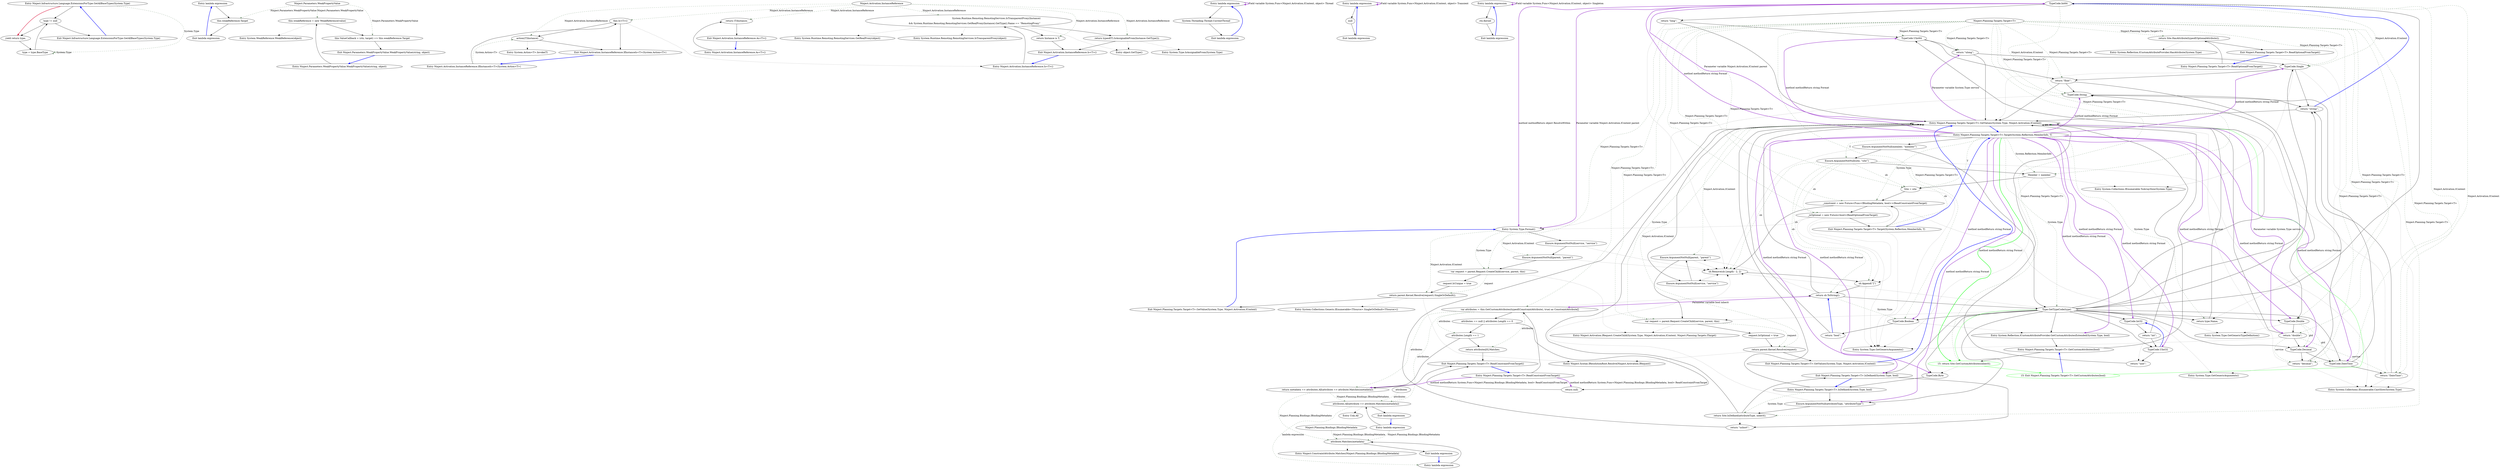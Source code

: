 digraph  {
m0_0 [cluster="Ninject.Infrastructure.Language.ExtensionsForType.GetAllBaseTypes(System.Type)", file="ExtensionsForType.cs", label="Entry Ninject.Infrastructure.Language.ExtensionsForType.GetAllBaseTypes(System.Type)", span="37-37"];
m0_1 [cluster="Ninject.Infrastructure.Language.ExtensionsForType.GetAllBaseTypes(System.Type)", file="ExtensionsForType.cs", label="type != null", span="39-39"];
m0_2 [cluster="Ninject.Infrastructure.Language.ExtensionsForType.GetAllBaseTypes(System.Type)", file="ExtensionsForType.cs", label="yield return type;", span="41-41"];
m0_3 [cluster="Ninject.Infrastructure.Language.ExtensionsForType.GetAllBaseTypes(System.Type)", file="ExtensionsForType.cs", label="type = type.BaseType", span="42-42"];
m0_4 [cluster="Ninject.Infrastructure.Language.ExtensionsForType.GetAllBaseTypes(System.Type)", file="ExtensionsForType.cs", label="Exit Ninject.Infrastructure.Language.ExtensionsForType.GetAllBaseTypes(System.Type)", span="37-37"];
m1_5 [cluster="lambda expression", file="FormatExtensions.cs", label="Entry lambda expression", span="42-42"];
m1_6 [cluster="lambda expression", file="FormatExtensions.cs", label="this.weakReference.Target", span="42-42"];
m1_7 [cluster="lambda expression", file="FormatExtensions.cs", label="Exit lambda expression", span="42-42"];
m1_4 [cluster="System.WeakReference.WeakReference(object)", file="FormatExtensions.cs", label="Entry System.WeakReference.WeakReference(object)", span="0-0"];
m1_0 [cluster="Ninject.Parameters.WeakPropertyValue.WeakPropertyValue(string, object)", file="FormatExtensions.cs", label="Entry Ninject.Parameters.WeakPropertyValue.WeakPropertyValue(string, object)", span="38-38"];
m1_1 [cluster="Ninject.Parameters.WeakPropertyValue.WeakPropertyValue(string, object)", file="FormatExtensions.cs", label="this.weakReference = new WeakReference(value)", span="41-41"];
m1_2 [cluster="Ninject.Parameters.WeakPropertyValue.WeakPropertyValue(string, object)", file="FormatExtensions.cs", label="this.ValueCallback = (ctx, target) => this.weakReference.Target", span="42-42"];
m1_3 [cluster="Ninject.Parameters.WeakPropertyValue.WeakPropertyValue(string, object)", file="FormatExtensions.cs", label="Exit Ninject.Parameters.WeakPropertyValue.WeakPropertyValue(string, object)", span="38-38"];
m1_8 [file="FormatExtensions.cs", label="Ninject.Parameters.WeakPropertyValue", span=""];
m2_6 [cluster="System.Runtime.Remoting.RemotingServices.GetRealProxy(object)", file="InstanceReference.cs", label="Entry System.Runtime.Remoting.RemotingServices.GetRealProxy(object)", span="0-0"];
m2_5 [cluster="System.Runtime.Remoting.RemotingServices.IsTransparentProxy(object)", file="InstanceReference.cs", label="Entry System.Runtime.Remoting.RemotingServices.IsTransparentProxy(object)", span="0-0"];
m2_12 [cluster="Ninject.Activation.InstanceReference.IfInstanceIs<T>(System.Action<T>)", file="InstanceReference.cs", label="Entry Ninject.Activation.InstanceReference.IfInstanceIs<T>(System.Action<T>)", span="69-69"];
m2_13 [cluster="Ninject.Activation.InstanceReference.IfInstanceIs<T>(System.Action<T>)", file="InstanceReference.cs", label="this.Is<T>()", span="71-71"];
m2_14 [cluster="Ninject.Activation.InstanceReference.IfInstanceIs<T>(System.Action<T>)", file="InstanceReference.cs", label="action((T)Instance)", span="72-72"];
m2_15 [cluster="Ninject.Activation.InstanceReference.IfInstanceIs<T>(System.Action<T>)", file="InstanceReference.cs", label="Exit Ninject.Activation.InstanceReference.IfInstanceIs<T>(System.Action<T>)", span="69-69"];
m2_9 [cluster="Ninject.Activation.InstanceReference.As<T>()", file="InstanceReference.cs", label="Entry Ninject.Activation.InstanceReference.As<T>()", span="59-59"];
m2_10 [cluster="Ninject.Activation.InstanceReference.As<T>()", file="InstanceReference.cs", label="return (T)Instance;", span="61-61"];
m2_11 [cluster="Ninject.Activation.InstanceReference.As<T>()", file="InstanceReference.cs", label="Exit Ninject.Activation.InstanceReference.As<T>()", span="59-59"];
m2_16 [cluster="System.Action<T>.Invoke(T)", file="InstanceReference.cs", label="Entry System.Action<T>.Invoke(T)", span="0-0"];
m2_8 [cluster="System.Type.IsAssignableFrom(System.Type)", file="InstanceReference.cs", label="Entry System.Type.IsAssignableFrom(System.Type)", span="0-0"];
m2_7 [cluster="object.GetType()", file="InstanceReference.cs", label="Entry object.GetType()", span="0-0"];
m2_0 [cluster="Ninject.Activation.InstanceReference.Is<T>()", file="InstanceReference.cs", label="Entry Ninject.Activation.InstanceReference.Is<T>()", span="34-34"];
m2_1 [cluster="Ninject.Activation.InstanceReference.Is<T>()", file="InstanceReference.cs", label="System.Runtime.Remoting.RemotingServices.IsTransparentProxy(Instance)\r\n                && System.Runtime.Remoting.RemotingServices.GetRealProxy(Instance).GetType().Name == ''RemotingProxy''", span="37-38"];
m2_2 [cluster="Ninject.Activation.InstanceReference.Is<T>()", file="InstanceReference.cs", label="return typeof(T).IsAssignableFrom(Instance.GetType());", span="44-44"];
m2_3 [cluster="Ninject.Activation.InstanceReference.Is<T>()", file="InstanceReference.cs", label="return Instance is T;", span="51-51"];
m2_4 [cluster="Ninject.Activation.InstanceReference.Is<T>()", file="InstanceReference.cs", label="Exit Ninject.Activation.InstanceReference.Is<T>()", span="34-34"];
m2_17 [file="InstanceReference.cs", label="Ninject.Activation.InstanceReference", span=""];
m3_6 [cluster="lambda expression", file="StandardScopeCallbacks.cs", label="Entry lambda expression", span="34-34"];
m3_0 [cluster="lambda expression", file="StandardScopeCallbacks.cs", label="Entry lambda expression", span="24-24"];
m3_1 [cluster="lambda expression", file="StandardScopeCallbacks.cs", label=null, span="24-24"];
m3_2 [cluster="lambda expression", file="StandardScopeCallbacks.cs", label="Exit lambda expression", span="24-24"];
m3_3 [cluster="lambda expression", file="StandardScopeCallbacks.cs", label="Entry lambda expression", span="29-29"];
m3_4 [cluster="lambda expression", file="StandardScopeCallbacks.cs", label="ctx.Kernel", span="29-29"];
m3_5 [cluster="lambda expression", file="StandardScopeCallbacks.cs", label="Exit lambda expression", span="29-29"];
m3_7 [cluster="lambda expression", file="StandardScopeCallbacks.cs", label="System.Threading.Thread.CurrentThread", span="34-34"];
m3_8 [cluster="lambda expression", file="StandardScopeCallbacks.cs", label="Exit lambda expression", span="34-34"];
m4_28 [cluster="Ninject.Infrastructure.FormatExtensions.Format(System.Type)", file="Target.cs", label="TypeCode.Int64", span="39-39"];
m4_29 [cluster="Ninject.Infrastructure.FormatExtensions.Format(System.Type)", file="Target.cs", label="return ''long'';", span="39-39"];
m4_32 [cluster="Ninject.Infrastructure.FormatExtensions.Format(System.Type)", file="Target.cs", label="TypeCode.Single", span="41-41"];
m4_37 [cluster="Ninject.Infrastructure.FormatExtensions.Format(System.Type)", file="Target.cs", label="return ''decimal'';", span="43-43"];
m4_39 [cluster="Ninject.Infrastructure.FormatExtensions.Format(System.Type)", file="Target.cs", label="return ''DateTime'';", span="44-44"];
m4_40 [cluster="Ninject.Infrastructure.FormatExtensions.Format(System.Type)", file="Target.cs", label="TypeCode.String", span="45-45"];
m4_30 [cluster="Ninject.Infrastructure.FormatExtensions.Format(System.Type)", file="Target.cs", label="TypeCode.UInt64", span="40-40"];
m4_31 [cluster="Ninject.Infrastructure.FormatExtensions.Format(System.Type)", file="Target.cs", label="return ''ulong'';", span="40-40"];
m4_33 [cluster="Ninject.Infrastructure.FormatExtensions.Format(System.Type)", file="Target.cs", label="return ''float'';", span="41-41"];
m4_34 [cluster="Ninject.Infrastructure.FormatExtensions.Format(System.Type)", file="Target.cs", label="TypeCode.Double", span="42-42"];
m4_35 [cluster="Ninject.Infrastructure.FormatExtensions.Format(System.Type)", file="Target.cs", label="return ''double'';", span="42-42"];
m4_36 [cluster="Ninject.Infrastructure.FormatExtensions.Format(System.Type)", file="Target.cs", label="TypeCode.Decimal", span="43-43"];
m4_38 [cluster="Ninject.Infrastructure.FormatExtensions.Format(System.Type)", file="Target.cs", label="TypeCode.DateTime", span="44-44"];
m4_41 [cluster="Ninject.Infrastructure.FormatExtensions.Format(System.Type)", file="Target.cs", label="return ''string'';", span="45-45"];
m4_42 [cluster="Ninject.Infrastructure.FormatExtensions.Format(System.Type)", file="Target.cs", label="return type.Name;", span="46-46"];
m4_69 [cluster="Ninject.Planning.Targets.Target<T>.ReadConstraintFromTarget()", file="Target.cs", label="Entry Ninject.Planning.Targets.Target<T>.ReadConstraintFromTarget()", span="316-316"];
m4_70 [cluster="Ninject.Planning.Targets.Target<T>.ReadConstraintFromTarget()", file="Target.cs", label="var attributes = this.GetCustomAttributes(typeof(ConstraintAttribute), true) as ConstraintAttribute[]", span="318-318"];
m4_71 [cluster="Ninject.Planning.Targets.Target<T>.ReadConstraintFromTarget()", file="Target.cs", label="attributes == null || attributes.Length == 0", span="320-320"];
m4_73 [cluster="Ninject.Planning.Targets.Target<T>.ReadConstraintFromTarget()", file="Target.cs", label="attributes.Length == 1", span="323-323"];
m4_74 [cluster="Ninject.Planning.Targets.Target<T>.ReadConstraintFromTarget()", file="Target.cs", label="return attributes[0].Matches;", span="324-324"];
m4_75 [cluster="Ninject.Planning.Targets.Target<T>.ReadConstraintFromTarget()", file="Target.cs", label="return metadata => attributes.All(attribute => attribute.Matches(metadata));", span="326-326"];
m4_72 [cluster="Ninject.Planning.Targets.Target<T>.ReadConstraintFromTarget()", file="Target.cs", label="return null;", span="321-321"];
m4_76 [cluster="Ninject.Planning.Targets.Target<T>.ReadConstraintFromTarget()", file="Target.cs", label="Exit Ninject.Planning.Targets.Target<T>.ReadConstraintFromTarget()", span="316-316"];
m4_47 [cluster="System.Type.GetGenericArguments()", file="Target.cs", label="Entry System.Type.GetGenericArguments()", span="0-0"];
m4_49 [cluster="System.Type.Format()", file="Target.cs", label="Entry System.Type.Format()", span="7-7"];
m4_58 [cluster="Ninject.Planning.Targets.Target<T>.GetValue(System.Type, Ninject.Activation.IContext)", file="Target.cs", label="Ensure.ArgumentNotNull(service, ''service'')", span="281-281"];
m4_59 [cluster="Ninject.Planning.Targets.Target<T>.GetValue(System.Type, Ninject.Activation.IContext)", file="Target.cs", label="Ensure.ArgumentNotNull(parent, ''parent'')", span="282-282"];
m4_60 [cluster="Ninject.Planning.Targets.Target<T>.GetValue(System.Type, Ninject.Activation.IContext)", file="Target.cs", label="var request = parent.Request.CreateChild(service, parent, this)", span="284-284"];
m4_62 [cluster="Ninject.Planning.Targets.Target<T>.GetValue(System.Type, Ninject.Activation.IContext)", file="Target.cs", label="return parent.Kernel.Resolve(request).SingleOrDefault();", span="286-286"];
m4_61 [cluster="Ninject.Planning.Targets.Target<T>.GetValue(System.Type, Ninject.Activation.IContext)", file="Target.cs", label="request.IsUnique = true", span="285-285"];
m4_63 [cluster="Ninject.Planning.Targets.Target<T>.GetValue(System.Type, Ninject.Activation.IContext)", file="Target.cs", label="Exit Ninject.Planning.Targets.Target<T>.GetValue(System.Type, Ninject.Activation.IContext)", span="279-279"];
m4_10 [cluster="Ninject.Infrastructure.FormatExtensions.Format(System.Type)", file="Target.cs", label="return sb.ToString();", span="25-25"];
m4_11 [cluster="Ninject.Infrastructure.FormatExtensions.Format(System.Type)", file="Target.cs", label="Type.GetTypeCode(type)", span="29-29"];
m4_12 [cluster="Ninject.Infrastructure.FormatExtensions.Format(System.Type)", file="Target.cs", label="TypeCode.Boolean", span="31-31"];
m4_13 [cluster="Ninject.Infrastructure.FormatExtensions.Format(System.Type)", file="Target.cs", label="return ''bool'';", span="31-31"];
m4_9 [cluster="Ninject.Infrastructure.FormatExtensions.Format(System.Type)", file="Target.cs", label="sb.Append('']'')", span="23-23"];
m4_80 [cluster="Unk.All", file="Target.cs", label="Entry Unk.All", span=""];
m4_18 [cluster="Ninject.Infrastructure.FormatExtensions.Format(System.Type)", file="Target.cs", label="TypeCode.Byte", span="34-34"];
m4_44 [cluster="System.Collections.IEnumerable.CastSlow(System.Type)", file="Target.cs", label="Entry System.Collections.IEnumerable.CastSlow(System.Type)", span="23-23"];
m4_24 [cluster="Ninject.Infrastructure.FormatExtensions.Format(System.Type)", file="Target.cs", label="TypeCode.Int32", span="37-37"];
m4_25 [cluster="Ninject.Infrastructure.FormatExtensions.Format(System.Type)", file="Target.cs", label="return ''int'';", span="37-37"];
m4_26 [cluster="Ninject.Infrastructure.FormatExtensions.Format(System.Type)", file="Target.cs", label="TypeCode.UInt32", span="38-38"];
m4_51 [cluster="Ninject.Planning.Targets.Target<T>.GetValues(System.Type, Ninject.Activation.IContext)", file="Target.cs", label="Ensure.ArgumentNotNull(parent, ''parent'')", span="266-266"];
m4_56 [cluster="Ninject.Activation.IRequest.CreateChild(System.Type, Ninject.Activation.IContext, Ninject.Planning.Targets.ITarget)", file="Target.cs", label="Entry Ninject.Activation.IRequest.CreateChild(System.Type, Ninject.Activation.IContext, Ninject.Planning.Targets.ITarget)", span="106-106"];
m4_23 [cluster="Ninject.Infrastructure.FormatExtensions.Format(System.Type)", file="Target.cs", label="return ''ushort'';", span="36-36"];
m4_48 [cluster="System.Type.GetGenericArguments()", file="Target.cs", label="Entry System.Type.GetGenericArguments()", span="0-0"];
m4_27 [cluster="Ninject.Infrastructure.FormatExtensions.Format(System.Type)", file="Target.cs", label="return ''uint'';", span="38-38"];
m4_46 [cluster="System.Type.GetGenericTypeDefinition()", file="Target.cs", label="Entry System.Type.GetGenericTypeDefinition()", span="0-0"];
m4_8 [cluster="Ninject.Infrastructure.FormatExtensions.Format(System.Type)", file="Target.cs", label="sb.Remove(sb.Length - 2, 2)", span="22-22"];
m4_0 [cluster="Ninject.Planning.Targets.Target<T>.Target(System.Reflection.MemberInfo, T)", file="Target.cs", label="Entry Ninject.Planning.Targets.Target<T>.Target(System.Reflection.MemberInfo, T)", span="99-99"];
m4_16 [cluster="Ninject.Planning.Targets.Target<T>.GetCustomAttributes(bool)", color=green, community=0, file="Target.cs", label="15: return Site.GetCustomAttributes(inherit);", span="173-173"];
m4_17 [cluster="Ninject.Planning.Targets.Target<T>.GetCustomAttributes(bool)", color=green, community=0, file="Target.cs", label="15: Exit Ninject.Planning.Targets.Target<T>.GetCustomAttributes(bool)", span="165-165"];
m4_1 [cluster="Ninject.Planning.Targets.Target<T>.Target(System.Reflection.MemberInfo, T)", file="Target.cs", label="Ensure.ArgumentNotNull(member, ''member'')", span="101-101"];
m4_3 [cluster="Ninject.Planning.Targets.Target<T>.Target(System.Reflection.MemberInfo, T)", file="Target.cs", label="Member = member", span="104-104"];
m4_5 [cluster="Ninject.Planning.Targets.Target<T>.Target(System.Reflection.MemberInfo, T)", file="Target.cs", label="_constraint = new Future<Func<IBindingMetadata, bool>>(ReadConstraintFromTarget)", span="107-107"];
m4_14 [cluster="System.Reflection.ICustomAttributeProvider.GetCustomAttributesExtended(System.Type, bool)", file="Target.cs", label="Entry System.Reflection.ICustomAttributeProvider.GetCustomAttributesExtended(System.Type, bool)", span="35-35"];
m4_20 [cluster="Ninject.Planning.Targets.Target<T>.IsDefined(System.Type, bool)", file="Target.cs", label="Ensure.ArgumentNotNull(attributeType, ''attributeType'')", span="196-196"];
m4_22 [cluster="Ninject.Planning.Targets.Target<T>.IsDefined(System.Type, bool)", file="Target.cs", label="Exit Ninject.Planning.Targets.Target<T>.IsDefined(System.Type, bool)", span="188-188"];
m4_15 [cluster="Ninject.Planning.Targets.Target<T>.GetCustomAttributes(bool)", file="Target.cs", label="Entry Ninject.Planning.Targets.Target<T>.GetCustomAttributes(bool)", span="165-165"];
m4_19 [cluster="Ninject.Planning.Targets.Target<T>.IsDefined(System.Type, bool)", file="Target.cs", label="Entry Ninject.Planning.Targets.Target<T>.IsDefined(System.Type, bool)", span="188-188"];
m4_21 [cluster="Ninject.Planning.Targets.Target<T>.IsDefined(System.Type, bool)", file="Target.cs", label="return Site.IsDefined(attributeType, inherit);", span="197-197"];
m4_2 [cluster="Ninject.Planning.Targets.Target<T>.Target(System.Reflection.MemberInfo, T)", file="Target.cs", label="Ensure.ArgumentNotNull(site, ''site'')", span="102-102"];
m4_4 [cluster="Ninject.Planning.Targets.Target<T>.Target(System.Reflection.MemberInfo, T)", file="Target.cs", label="Site = site", span="105-105"];
m4_7 [cluster="Ninject.Planning.Targets.Target<T>.Target(System.Reflection.MemberInfo, T)", file="Target.cs", label="Exit Ninject.Planning.Targets.Target<T>.Target(System.Reflection.MemberInfo, T)", span="99-99"];
m4_6 [cluster="Ninject.Planning.Targets.Target<T>.Target(System.Reflection.MemberInfo, T)", file="Target.cs", label="_isOptional = new Future<bool>(ReadOptionalFromTarget)", span="108-108"];
m4_43 [cluster="Ninject.Planning.Targets.Target<T>.GetValues(System.Type, Ninject.Activation.IContext)", file="Target.cs", label="Entry Ninject.Planning.Targets.Target<T>.GetValues(System.Type, Ninject.Activation.IContext)", span="263-263"];
m4_57 [cluster="Ninject.Syntax.IResolutionRoot.Resolve(Ninject.Activation.IRequest)", file="Target.cs", label="Entry Ninject.Syntax.IResolutionRoot.Resolve(Ninject.Activation.IRequest)", span="47-47"];
m4_84 [cluster="Ninject.ConstraintAttribute.Matches(Ninject.Planning.Bindings.IBindingMetadata)", file="Target.cs", label="Entry Ninject.ConstraintAttribute.Matches(Ninject.Planning.Bindings.IBindingMetadata)", span="27-27"];
m4_64 [cluster="System.Collections.Generic.IEnumerable<TSource>.SingleOrDefault<TSource>()", file="Target.cs", label="Entry System.Collections.Generic.IEnumerable<TSource>.SingleOrDefault<TSource>()", span="0-0"];
m4_65 [cluster="Ninject.Planning.Targets.Target<T>.ReadOptionalFromTarget()", file="Target.cs", label="Entry Ninject.Planning.Targets.Target<T>.ReadOptionalFromTarget()", span="299-299"];
m4_66 [cluster="Ninject.Planning.Targets.Target<T>.ReadOptionalFromTarget()", file="Target.cs", label="return Site.HasAttribute(typeof(OptionalAttribute));", span="307-307"];
m4_67 [cluster="Ninject.Planning.Targets.Target<T>.ReadOptionalFromTarget()", file="Target.cs", label="Exit Ninject.Planning.Targets.Target<T>.ReadOptionalFromTarget()", span="299-299"];
m4_81 [cluster="lambda expression", file="Target.cs", label="Entry lambda expression", span="326-326"];
m4_78 [cluster="lambda expression", file="Target.cs", label="attributes.All(attribute => attribute.Matches(metadata))", span="326-326"];
m4_82 [cluster="lambda expression", file="Target.cs", label="attribute.Matches(metadata)", span="326-326"];
m4_77 [cluster="lambda expression", file="Target.cs", label="Entry lambda expression", span="326-326"];
m4_79 [cluster="lambda expression", file="Target.cs", label="Exit lambda expression", span="326-326"];
m4_83 [cluster="lambda expression", file="Target.cs", label="Exit lambda expression", span="326-326"];
m4_68 [cluster="System.Reflection.ICustomAttributeProvider.HasAttribute(System.Type)", file="Target.cs", label="Entry System.Reflection.ICustomAttributeProvider.HasAttribute(System.Type)", span="24-24"];
m4_45 [cluster="System.Collections.IEnumerable.ToArraySlow(System.Type)", file="Target.cs", label="Entry System.Collections.IEnumerable.ToArraySlow(System.Type)", span="33-33"];
m4_50 [cluster="Ninject.Planning.Targets.Target<T>.GetValues(System.Type, Ninject.Activation.IContext)", file="Target.cs", label="Ensure.ArgumentNotNull(service, ''service'')", span="265-265"];
m4_52 [cluster="Ninject.Planning.Targets.Target<T>.GetValues(System.Type, Ninject.Activation.IContext)", file="Target.cs", label="var request = parent.Request.CreateChild(service, parent, this)", span="268-268"];
m4_54 [cluster="Ninject.Planning.Targets.Target<T>.GetValues(System.Type, Ninject.Activation.IContext)", file="Target.cs", label="return parent.Kernel.Resolve(request);", span="270-270"];
m4_53 [cluster="Ninject.Planning.Targets.Target<T>.GetValues(System.Type, Ninject.Activation.IContext)", file="Target.cs", label="request.IsOptional = true", span="269-269"];
m4_55 [cluster="Ninject.Planning.Targets.Target<T>.GetValues(System.Type, Ninject.Activation.IContext)", file="Target.cs", label="Exit Ninject.Planning.Targets.Target<T>.GetValues(System.Type, Ninject.Activation.IContext)", span="263-263"];
m4_85 [file="Target.cs", label="Ninject.Planning.Targets.Target<T>", span=""];
m4_86 [file="Target.cs", label=attributes, span=""];
m4_87 [file="Target.cs", label="Ninject.Planning.Bindings.IBindingMetadata", span=""];
m0_0 -> m0_1  [key=0, style=solid];
m0_0 -> m0_2  [color=crimson, key=0, style=bold];
m0_0 -> m0_3  [color=darkseagreen4, key=1, label="System.Type", style=dashed];
m0_1 -> m0_2  [key=0, style=solid];
m0_1 -> m0_4  [key=0, style=solid];
m0_2 -> m0_3  [key=0, style=solid];
m0_3 -> m0_1  [key=0, style=solid];
m0_3 -> m0_3  [color=darkseagreen4, key=1, label="System.Type", style=dashed];
m0_4 -> m0_0  [color=blue, key=0, style=bold];
m1_5 -> m1_6  [key=0, style=solid];
m1_6 -> m1_7  [key=0, style=solid];
m1_7 -> m1_5  [color=blue, key=0, style=bold];
m1_0 -> m1_1  [key=0, style=solid];
m1_1 -> m1_2  [key=0, style=solid];
m1_1 -> m1_4  [key=2, style=dotted];
m1_2 -> m1_3  [key=0, style=solid];
m1_3 -> m1_0  [color=blue, key=0, style=bold];
m1_8 -> m1_1  [color=darkseagreen4, key=1, label="Ninject.Parameters.WeakPropertyValue", style=dashed];
m1_8 -> m1_2  [color=darkseagreen4, key=1, label="Ninject.Parameters.WeakPropertyValue", style=dashed];
m1_8 -> m1_6  [color=darkseagreen4, key=1, label="Ninject.Parameters.WeakPropertyValue", style=dashed];
m2_12 -> m2_13  [key=0, style=solid];
m2_12 -> m2_14  [color=darkseagreen4, key=1, label="System.Action<T>", style=dashed];
m2_13 -> m2_14  [key=0, style=solid];
m2_13 -> m2_15  [key=0, style=solid];
m2_13 -> m2_0  [key=2, style=dotted];
m2_14 -> m2_15  [key=0, style=solid];
m2_14 -> m2_16  [key=2, style=dotted];
m2_15 -> m2_12  [color=blue, key=0, style=bold];
m2_9 -> m2_10  [key=0, style=solid];
m2_10 -> m2_11  [key=0, style=solid];
m2_11 -> m2_9  [color=blue, key=0, style=bold];
m2_0 -> m2_1  [key=0, style=solid];
m2_1 -> m2_2  [key=0, style=solid];
m2_1 -> m2_3  [key=0, style=solid];
m2_1 -> m2_5  [key=2, style=dotted];
m2_1 -> m2_6  [key=2, style=dotted];
m2_1 -> m2_7  [key=2, style=dotted];
m2_2 -> m2_4  [key=0, style=solid];
m2_2 -> m2_7  [key=2, style=dotted];
m2_2 -> m2_8  [key=2, style=dotted];
m2_3 -> m2_4  [key=0, style=solid];
m2_4 -> m2_0  [color=blue, key=0, style=bold];
m2_17 -> m2_1  [color=darkseagreen4, key=1, label="Ninject.Activation.InstanceReference", style=dashed];
m2_17 -> m2_2  [color=darkseagreen4, key=1, label="Ninject.Activation.InstanceReference", style=dashed];
m2_17 -> m2_3  [color=darkseagreen4, key=1, label="Ninject.Activation.InstanceReference", style=dashed];
m2_17 -> m2_10  [color=darkseagreen4, key=1, label="Ninject.Activation.InstanceReference", style=dashed];
m2_17 -> m2_13  [color=darkseagreen4, key=1, label="Ninject.Activation.InstanceReference", style=dashed];
m2_17 -> m2_14  [color=darkseagreen4, key=1, label="Ninject.Activation.InstanceReference", style=dashed];
m3_6 -> m3_7  [key=0, style=solid];
m3_6 -> m3_6  [color=darkorchid, key=3, label="Field variable System.Func<Ninject.Activation.IContext, object> Thread", style=bold];
m3_0 -> m3_1  [key=0, style=solid];
m3_0 -> m3_0  [color=darkorchid, key=3, label="Field variable System.Func<Ninject.Activation.IContext, object> Transient", style=bold];
m3_1 -> m3_2  [key=0, style=solid];
m3_2 -> m3_0  [color=blue, key=0, style=bold];
m3_3 -> m3_4  [key=0, style=solid];
m3_3 -> m3_3  [color=darkorchid, key=3, label="Field variable System.Func<Ninject.Activation.IContext, object> Singleton", style=bold];
m3_4 -> m3_5  [key=0, style=solid];
m3_5 -> m3_3  [color=blue, key=0, style=bold];
m3_7 -> m3_8  [key=0, style=solid];
m3_8 -> m3_6  [color=blue, key=0, style=bold];
m4_28 -> m4_29  [key=0, style=solid];
m4_28 -> m4_32  [color=darkseagreen4, key=1, label="Ninject.Activation.IContext", style=dashed];
m4_28 -> m4_37  [color=darkseagreen4, key=1, label="Ninject.Activation.IContext", style=dashed];
m4_28 -> m4_39  [color=darkseagreen4, key=1, label="Ninject.Activation.IContext", style=dashed];
m4_28 -> m4_40  [color=darkseagreen4, key=1, label="Ninject.Activation.IContext", style=dashed];
m4_28 -> m4_49  [color=darkorchid, key=3, label="method methodReturn object ResolveWithin", style=bold];
m4_29 -> m4_30  [key=0, style=solid];
m4_29 -> m4_8  [key=2, style=dotted];
m4_29 -> m4_43  [key=0, style=solid];
m4_32 -> m4_41  [key=0, style=solid];
m4_32 -> m4_43  [key=2, style=dotted];
m4_32 -> m4_44  [key=2, style=dotted];
m4_32 -> m4_45  [key=2, style=dotted];
m4_32 -> m4_33  [key=0, style=solid];
m4_37 -> m4_41  [key=0, style=solid];
m4_37 -> m4_43  [key=2, style=dotted];
m4_37 -> m4_44  [key=2, style=dotted];
m4_37 -> m4_48  [key=2, style=dotted];
m4_39 -> m4_41  [key=0, style=solid];
m4_39 -> m4_43  [key=2, style=dotted];
m4_39 -> m4_44  [key=2, style=dotted];
m4_40 -> m4_41  [key=0, style=solid];
m4_40 -> m4_49  [key=2, style=dotted];
m4_30 -> m4_31  [key=0, style=solid];
m4_30 -> m4_33  [key=0, style=solid];
m4_31 -> m4_32  [key=0, style=solid];
m4_31 -> m4_42  [key=2, style=dotted];
m4_31 -> m4_43  [key=0, style=solid];
m4_33 -> m4_34  [key=0, style=solid];
m4_33 -> m4_40  [key=0, style=solid];
m4_33 -> m4_43  [key=0, style=solid];
m4_34 -> m4_35  [key=0, style=solid];
m4_34 -> m4_46  [key=2, style=dotted];
m4_34 -> m4_36  [color=darkseagreen4, key=1, label=gtd, style=dashed];
m4_34 -> m4_38  [color=darkseagreen4, key=1, label=gtd, style=dashed];
m4_35 -> m4_36  [key=0, style=solid];
m4_35 -> m4_47  [key=2, style=dotted];
m4_35 -> m4_37  [color=darkseagreen4, key=1, label=service, style=dashed];
m4_35 -> m4_39  [color=darkseagreen4, key=1, label=service, style=dashed];
m4_35 -> m4_43  [key=0, style=solid];
m4_36 -> m4_37  [key=0, style=solid];
m4_36 -> m4_38  [key=0, style=solid];
m4_38 -> m4_39  [key=0, style=solid];
m4_38 -> m4_40  [key=0, style=solid];
m4_41 -> m4_28  [color=blue, key=0, style=bold];
m4_41 -> m4_43  [key=0, style=solid];
m4_42 -> m4_43  [key=0, style=solid];
m4_69 -> m4_70  [key=0, style=solid];
m4_69 -> m4_72  [color=darkorchid, key=3, label="method methodReturn System.Func<Ninject.Planning.Bindings.IBindingMetadata, bool> ReadConstraintFromTarget", style=bold];
m4_69 -> m4_75  [color=darkorchid, key=3, label="method methodReturn System.Func<Ninject.Planning.Bindings.IBindingMetadata, bool> ReadConstraintFromTarget", style=bold];
m4_70 -> m4_71  [key=0, style=solid];
m4_70 -> m4_10  [key=2, style=dotted];
m4_70 -> m4_73  [color=darkseagreen4, key=1, label=attributes, style=dashed];
m4_70 -> m4_74  [color=darkseagreen4, key=1, label=attributes, style=dashed];
m4_70 -> m4_75  [color=darkseagreen4, key=1, label=attributes, style=dashed];
m4_70 -> m4_78  [color=darkseagreen4, key=1, label=attributes, style=dashed];
m4_71 -> m4_72  [key=0, style=solid];
m4_71 -> m4_73  [key=0, style=solid];
m4_73 -> m4_74  [key=0, style=solid];
m4_73 -> m4_75  [key=0, style=solid];
m4_74 -> m4_76  [key=0, style=solid];
m4_75 -> m4_76  [key=0, style=solid];
m4_75 -> m4_78  [color=darkseagreen4, key=1, label="Ninject.Planning.Bindings.IBindingMetadata", style=dashed];
m4_75 -> m4_82  [color=darkseagreen4, key=1, label="Ninject.Planning.Bindings.IBindingMetadata", style=dashed];
m4_72 -> m4_76  [key=0, style=solid];
m4_76 -> m4_69  [color=blue, key=0, style=bold];
m4_49 -> m4_58  [key=0, style=solid];
m4_49 -> m4_59  [color=darkseagreen4, key=1, label="Ninject.Activation.IContext", style=dashed];
m4_49 -> m4_60  [color=darkseagreen4, key=1, label="System.Type", style=dashed];
m4_49 -> m4_62  [color=darkseagreen4, key=1, label="Ninject.Activation.IContext", style=dashed];
m4_49 -> m4_28  [color=darkorchid, key=3, label="Parameter variable Ninject.Activation.IContext parent", style=bold];
m4_58 -> m4_59  [key=0, style=solid];
m4_58 -> m4_8  [key=2, style=dotted];
m4_59 -> m4_60  [key=0, style=solid];
m4_59 -> m4_8  [key=2, style=dotted];
m4_60 -> m4_61  [key=0, style=solid];
m4_60 -> m4_56  [key=2, style=dotted];
m4_60 -> m4_62  [color=darkseagreen4, key=1, label=request, style=dashed];
m4_62 -> m4_63  [key=0, style=solid];
m4_62 -> m4_57  [key=2, style=dotted];
m4_62 -> m4_64  [key=2, style=dotted];
m4_61 -> m4_62  [key=0, style=solid];
m4_63 -> m4_49  [color=blue, key=0, style=bold];
m4_10 -> m4_11  [key=0, style=solid];
m4_10 -> m4_12  [color=darkseagreen4, key=1, label="System.Type", style=dashed];
m4_10 -> m4_70  [color=darkorchid, key=3, label="Parameter variable bool inherit", style=bold];
m4_10 -> m4_43  [key=0, style=solid];
m4_10 -> m4_51  [key=2, style=dotted];
m4_11 -> m4_12  [key=0, style=solid];
m4_11 -> m4_8  [key=2, style=dotted];
m4_11 -> m4_16  [color=green, key=0, style=solid];
m4_11 -> m4_14  [key=0, style=solid];
m4_11 -> m4_18  [key=0, style=solid];
m4_11 -> m4_20  [key=0, style=solid];
m4_11 -> m4_22  [key=0, style=solid];
m4_11 -> m4_24  [key=0, style=solid];
m4_11 -> m4_26  [key=0, style=solid];
m4_11 -> m4_28  [key=0, style=solid];
m4_11 -> m4_30  [key=0, style=solid];
m4_11 -> m4_32  [key=0, style=solid];
m4_11 -> m4_34  [key=0, style=solid];
m4_11 -> m4_36  [key=0, style=solid];
m4_11 -> m4_38  [key=0, style=solid];
m4_11 -> m4_40  [key=0, style=solid];
m4_11 -> m4_42  [key=0, style=solid];
m4_11 -> m4_52  [key=2, style=dotted];
m4_12 -> m4_13  [key=0, style=solid];
m4_12 -> m4_14  [key=2, style=dotted];
m4_13 -> m4_10  [color=blue, key=0, style=bold];
m4_13 -> m4_43  [key=0, style=solid];
m4_9 -> m4_10  [key=0, style=solid];
m4_9 -> m4_47  [key=2, style=dotted];
m4_18 -> m4_19  [key=0, style=solid];
m4_24 -> m4_25  [key=0, style=solid];
m4_25 -> m4_26  [key=0, style=solid];
m4_25 -> m4_27  [key=2, style=dotted];
m4_25 -> m4_43  [key=0, style=solid];
m4_26 -> m4_24  [color=blue, key=0, style=bold];
m4_26 -> m4_27  [key=0, style=solid];
m4_51 -> m4_52  [key=0, style=solid];
m4_51 -> m4_8  [key=2, style=dotted];
m4_23 -> m4_43  [key=0, style=solid];
m4_27 -> m4_43  [key=0, style=solid];
m4_8 -> m4_9  [key=0, style=solid];
m4_8 -> m4_50  [key=2, style=dotted];
m4_0 -> m4_16  [color=green, key=3, label="method methodReturn string Format", style=bold];
m4_0 -> m4_1  [key=0, style=solid];
m4_0 -> m4_3  [color=darkseagreen4, key=1, label="System.Reflection.MemberInfo", style=dashed];
m4_0 -> m4_5  [color=darkseagreen4, key=1, label="System.Type", style=dashed];
m4_0 -> m4_11  [color=darkseagreen4, key=1, label="System.Type", style=dashed];
m4_0 -> m4_42  [color=darkseagreen4, key=1, label="System.Type", style=dashed];
m4_0 -> m4_12  [color=darkorchid, key=3, label="method methodReturn string Format", style=bold];
m4_0 -> m4_14  [color=darkorchid, key=3, label="method methodReturn string Format", style=bold];
m4_0 -> m4_18  [color=darkorchid, key=3, label="method methodReturn string Format", style=bold];
m4_0 -> m4_20  [color=darkorchid, key=3, label="method methodReturn string Format", style=bold];
m4_0 -> m4_22  [color=darkorchid, key=3, label="method methodReturn string Format", style=bold];
m4_0 -> m4_24  [color=darkorchid, key=3, label="method methodReturn string Format", style=bold];
m4_0 -> m4_26  [color=darkorchid, key=3, label="method methodReturn string Format", style=bold];
m4_0 -> m4_28  [color=darkorchid, key=3, label="method methodReturn string Format", style=bold];
m4_0 -> m4_30  [color=darkorchid, key=3, label="method methodReturn string Format", style=bold];
m4_0 -> m4_32  [color=darkorchid, key=3, label="method methodReturn string Format", style=bold];
m4_0 -> m4_34  [color=darkorchid, key=3, label="method methodReturn string Format", style=bold];
m4_0 -> m4_36  [color=darkorchid, key=3, label="method methodReturn string Format", style=bold];
m4_0 -> m4_38  [color=darkorchid, key=3, label="method methodReturn string Format", style=bold];
m4_0 -> m4_40  [color=darkorchid, key=3, label="method methodReturn string Format", style=bold];
m4_0 -> m4_2  [color=darkseagreen4, key=1, label=T, style=dashed];
m4_0 -> m4_4  [color=darkseagreen4, key=1, label=T, style=dashed];
m4_16 -> m4_17  [color=green, key=0, style=solid];
m4_16 -> m4_18  [key=2, style=dotted];
m4_17 -> m4_43  [color=green, key=0, style=solid];
m4_17 -> m4_15  [color=blue, key=0, style=bold];
m4_1 -> m4_11  [key=0, style=solid];
m4_1 -> m4_2  [key=0, style=solid];
m4_1 -> m4_8  [key=2, style=dotted];
m4_3 -> m4_4  [key=0, style=solid];
m4_3 -> m4_45  [key=2, style=dotted];
m4_3 -> m4_46  [key=2, style=dotted];
m4_3 -> m4_47  [key=2, style=dotted];
m4_5 -> m4_6  [key=0, style=solid];
m4_5 -> m4_8  [key=0, style=solid];
m4_5 -> m4_48  [key=2, style=dotted];
m4_5 -> m4_9  [key=2, style=dotted];
m4_14 -> m4_15  [key=0, style=solid];
m4_20 -> m4_21  [key=0, style=solid];
m4_20 -> m4_8  [key=2, style=dotted];
m4_22 -> m4_23  [key=0, style=solid];
m4_22 -> m4_19  [color=blue, key=0, style=bold];
m4_15 -> m4_43  [key=0, style=solid];
m4_15 -> m4_16  [key=0, style=solid];
m4_19 -> m4_43  [key=0, style=solid];
m4_19 -> m4_20  [key=0, style=solid];
m4_19 -> m4_21  [color=darkseagreen4, key=1, label="System.Type", style=dashed];
m4_21 -> m4_43  [key=0, style=solid];
m4_21 -> m4_22  [key=0, style=solid];
m4_21 -> m4_23  [key=2, style=dotted];
m4_2 -> m4_3  [key=0, style=solid];
m4_2 -> m4_10  [color=darkseagreen4, key=1, label=sb, style=dashed];
m4_2 -> m4_44  [key=2, style=dotted];
m4_2 -> m4_4  [color=darkseagreen4, key=1, label=sb, style=dashed];
m4_2 -> m4_6  [color=darkseagreen4, key=1, label=sb, style=dashed];
m4_2 -> m4_7  [color=darkseagreen4, key=1, label=sb, style=dashed];
m4_2 -> m4_8  [color=darkseagreen4, key=1, label=sb, style=dashed];
m4_2 -> m4_9  [color=darkseagreen4, key=1, label=sb, style=dashed];
m4_4 -> m4_5  [key=0, style=solid];
m4_4 -> m4_47  [key=2, style=dotted];
m4_7 -> m4_5  [key=0, style=solid];
m4_7 -> m4_47  [key=2, style=dotted];
m4_7 -> m4_0  [color=blue, key=0, style=bold];
m4_6 -> m4_47  [key=2, style=dotted];
m4_6 -> m4_7  [key=0, style=solid];
m4_6 -> m4_49  [key=2, style=dotted];
m4_6 -> m4_9  [key=2, style=dotted];
m4_43 -> m4_0  [color=blue, key=0, style=bold];
m4_43 -> m4_50  [key=0, style=solid];
m4_43 -> m4_51  [color=darkseagreen4, key=1, label="Ninject.Activation.IContext", style=dashed];
m4_43 -> m4_52  [color=darkseagreen4, key=1, label="System.Type", style=dashed];
m4_43 -> m4_54  [color=darkseagreen4, key=1, label="Ninject.Activation.IContext", style=dashed];
m4_43 -> m4_31  [color=darkorchid, key=3, label="Parameter variable System.Type service", style=bold];
m4_43 -> m4_35  [color=darkorchid, key=3, label="Parameter variable System.Type service", style=bold];
m4_43 -> m4_28  [color=darkorchid, key=3, label="Parameter variable Ninject.Activation.IContext parent", style=bold];
m4_65 -> m4_66  [key=0, style=solid];
m4_66 -> m4_67  [key=0, style=solid];
m4_66 -> m4_68  [key=2, style=dotted];
m4_67 -> m4_65  [color=blue, key=0, style=bold];
m4_81 -> m4_82  [key=0, style=solid];
m4_78 -> m4_79  [key=0, style=solid];
m4_78 -> m4_80  [key=2, style=dotted];
m4_78 -> m4_81  [color=darkseagreen4, key=1, label="lambda expression", style=dashed];
m4_82 -> m4_83  [key=0, style=solid];
m4_82 -> m4_84  [key=2, style=dotted];
m4_77 -> m4_78  [key=0, style=solid];
m4_77 -> m4_82  [color=darkseagreen4, key=1, label="Ninject.Planning.Bindings.IBindingMetadata", style=dashed];
m4_79 -> m4_77  [color=blue, key=0, style=bold];
m4_83 -> m4_81  [color=blue, key=0, style=bold];
m4_50 -> m4_51  [key=0, style=solid];
m4_50 -> m4_8  [key=2, style=dotted];
m4_52 -> m4_53  [key=0, style=solid];
m4_52 -> m4_56  [key=2, style=dotted];
m4_52 -> m4_54  [color=darkseagreen4, key=1, label=request, style=dashed];
m4_54 -> m4_55  [key=0, style=solid];
m4_54 -> m4_57  [key=2, style=dotted];
m4_53 -> m4_54  [key=0, style=solid];
m4_55 -> m4_43  [color=blue, key=0, style=bold];
m4_85 -> m4_3  [color=darkseagreen4, key=1, label="Ninject.Planning.Targets.Target<T>", style=dashed];
m4_85 -> m4_4  [color=darkseagreen4, key=1, label="Ninject.Planning.Targets.Target<T>", style=dashed];
m4_85 -> m4_5  [color=darkseagreen4, key=1, label="Ninject.Planning.Targets.Target<T>", style=dashed];
m4_85 -> m4_6  [color=darkseagreen4, key=1, label="Ninject.Planning.Targets.Target<T>", style=dashed];
m4_85 -> m4_12  [color=darkseagreen4, key=1, label="Ninject.Planning.Targets.Target<T>", style=dashed];
m4_85 -> m4_16  [color=darkseagreen4, key=1, label="Ninject.Planning.Targets.Target<T>", style=dashed];
m4_85 -> m4_21  [color=darkseagreen4, key=1, label="Ninject.Planning.Targets.Target<T>", style=dashed];
m4_85 -> m4_30  [color=darkseagreen4, key=1, label="Ninject.Planning.Targets.Target<T>", style=dashed];
m4_85 -> m4_31  [color=darkseagreen4, key=1, label="Ninject.Planning.Targets.Target<T>", style=dashed];
m4_85 -> m4_32  [color=darkseagreen4, key=1, label="Ninject.Planning.Targets.Target<T>", style=dashed];
m4_85 -> m4_33  [color=darkseagreen4, key=1, label="Ninject.Planning.Targets.Target<T>", style=dashed];
m4_85 -> m4_34  [color=darkseagreen4, key=1, label="Ninject.Planning.Targets.Target<T>", style=dashed];
m4_85 -> m4_35  [color=darkseagreen4, key=1, label="Ninject.Planning.Targets.Target<T>", style=dashed];
m4_85 -> m4_37  [color=darkseagreen4, key=1, label="Ninject.Planning.Targets.Target<T>", style=dashed];
m4_85 -> m4_39  [color=darkseagreen4, key=1, label="Ninject.Planning.Targets.Target<T>", style=dashed];
m4_85 -> m4_40  [color=darkseagreen4, key=1, label="Ninject.Planning.Targets.Target<T>", style=dashed];
m4_85 -> m4_52  [color=darkseagreen4, key=1, label="Ninject.Planning.Targets.Target<T>", style=dashed];
m4_85 -> m4_60  [color=darkseagreen4, key=1, label="Ninject.Planning.Targets.Target<T>", style=dashed];
m4_85 -> m4_66  [color=darkseagreen4, key=1, label="Ninject.Planning.Targets.Target<T>", style=dashed];
m4_85 -> m4_70  [color=darkseagreen4, key=1, label="Ninject.Planning.Targets.Target<T>", style=dashed];
m4_86 -> m4_78  [color=darkseagreen4, key=1, label=attributes, style=dashed];
m4_87 -> m4_82  [color=darkseagreen4, key=1, label="Ninject.Planning.Bindings.IBindingMetadata", style=dashed];
}
